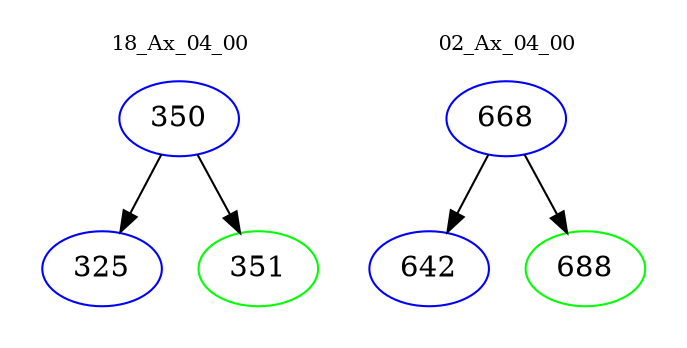 digraph{
subgraph cluster_0 {
color = white
label = "18_Ax_04_00";
fontsize=10;
T0_350 [label="350", color="blue"]
T0_350 -> T0_325 [color="black"]
T0_325 [label="325", color="blue"]
T0_350 -> T0_351 [color="black"]
T0_351 [label="351", color="green"]
}
subgraph cluster_1 {
color = white
label = "02_Ax_04_00";
fontsize=10;
T1_668 [label="668", color="blue"]
T1_668 -> T1_642 [color="black"]
T1_642 [label="642", color="blue"]
T1_668 -> T1_688 [color="black"]
T1_688 [label="688", color="green"]
}
}
